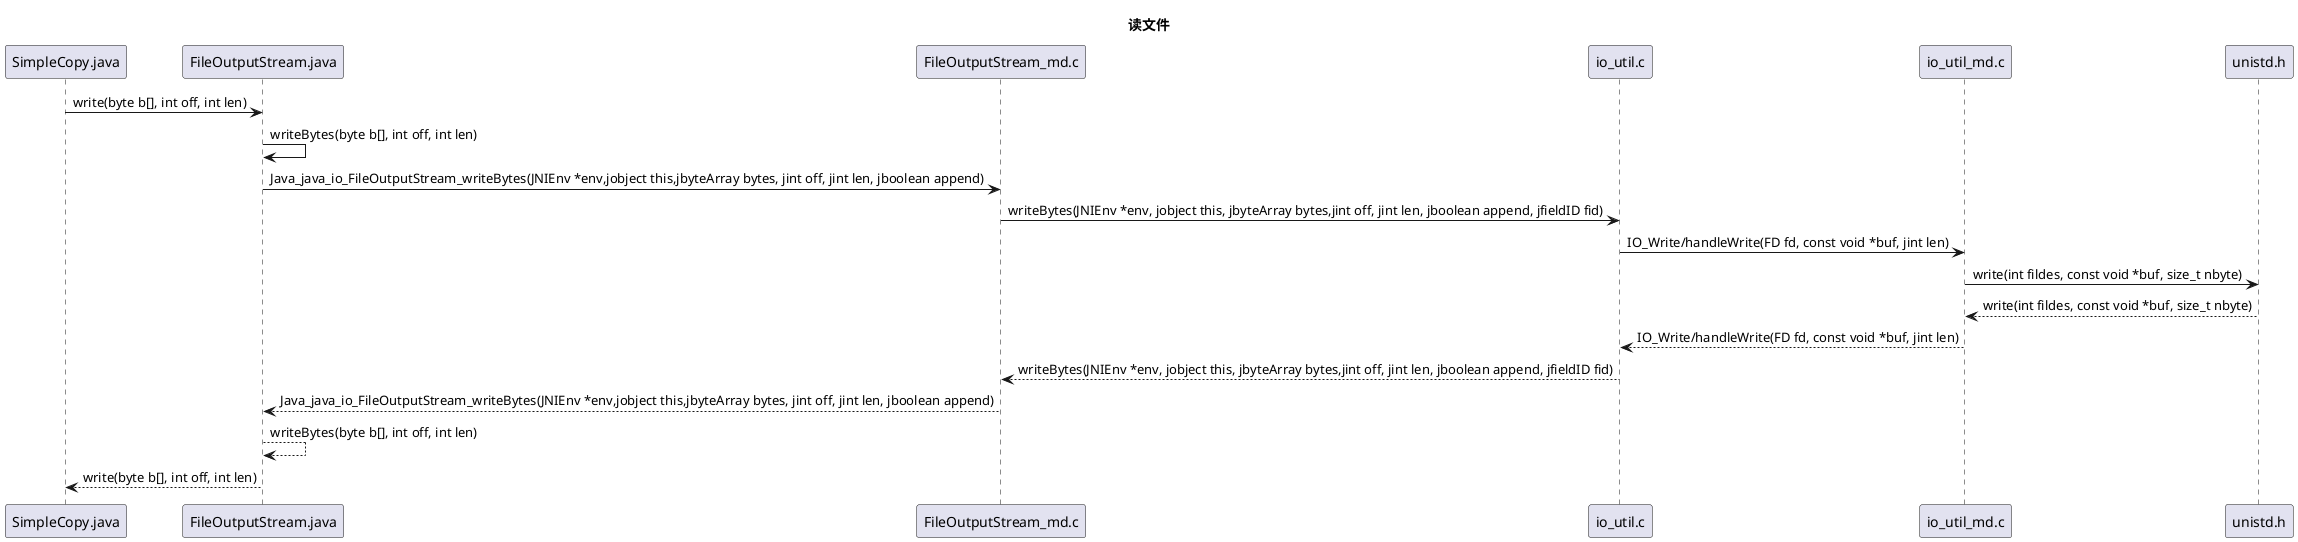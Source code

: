 @startuml

title 读文件

SimpleCopy.java -> FileOutputStream.java : write(byte b[], int off, int len)

FileOutputStream.java -> FileOutputStream.java : writeBytes(byte b[], int off, int len)

FileOutputStream.java -> FileOutputStream_md.c : Java_java_io_FileOutputStream_writeBytes(JNIEnv *env,jobject this,jbyteArray bytes, jint off, jint len, jboolean append)

FileOutputStream_md.c -> io_util.c : writeBytes(JNIEnv *env, jobject this, jbyteArray bytes,jint off, jint len, jboolean append, jfieldID fid)

io_util.c -> io_util_md.c : IO_Write/handleWrite(FD fd, const void *buf, jint len)

io_util_md.c -> unistd.h : write(int fildes, const void *buf, size_t nbyte)

io_util_md.c <-- unistd.h : write(int fildes, const void *buf, size_t nbyte)

io_util.c <-- io_util_md.c : IO_Write/handleWrite(FD fd, const void *buf, jint len)

FileOutputStream_md.c <-- io_util.c : writeBytes(JNIEnv *env, jobject this, jbyteArray bytes,jint off, jint len, jboolean append, jfieldID fid)

FileOutputStream.java <-- FileOutputStream_md.c: Java_java_io_FileOutputStream_writeBytes(JNIEnv *env,jobject this,jbyteArray bytes, jint off, jint len, jboolean append)

FileOutputStream.java --> FileOutputStream.java : writeBytes(byte b[], int off, int len)

SimpleCopy.java  <-- FileOutputStream.java : write(byte b[], int off, int len)

@enduml